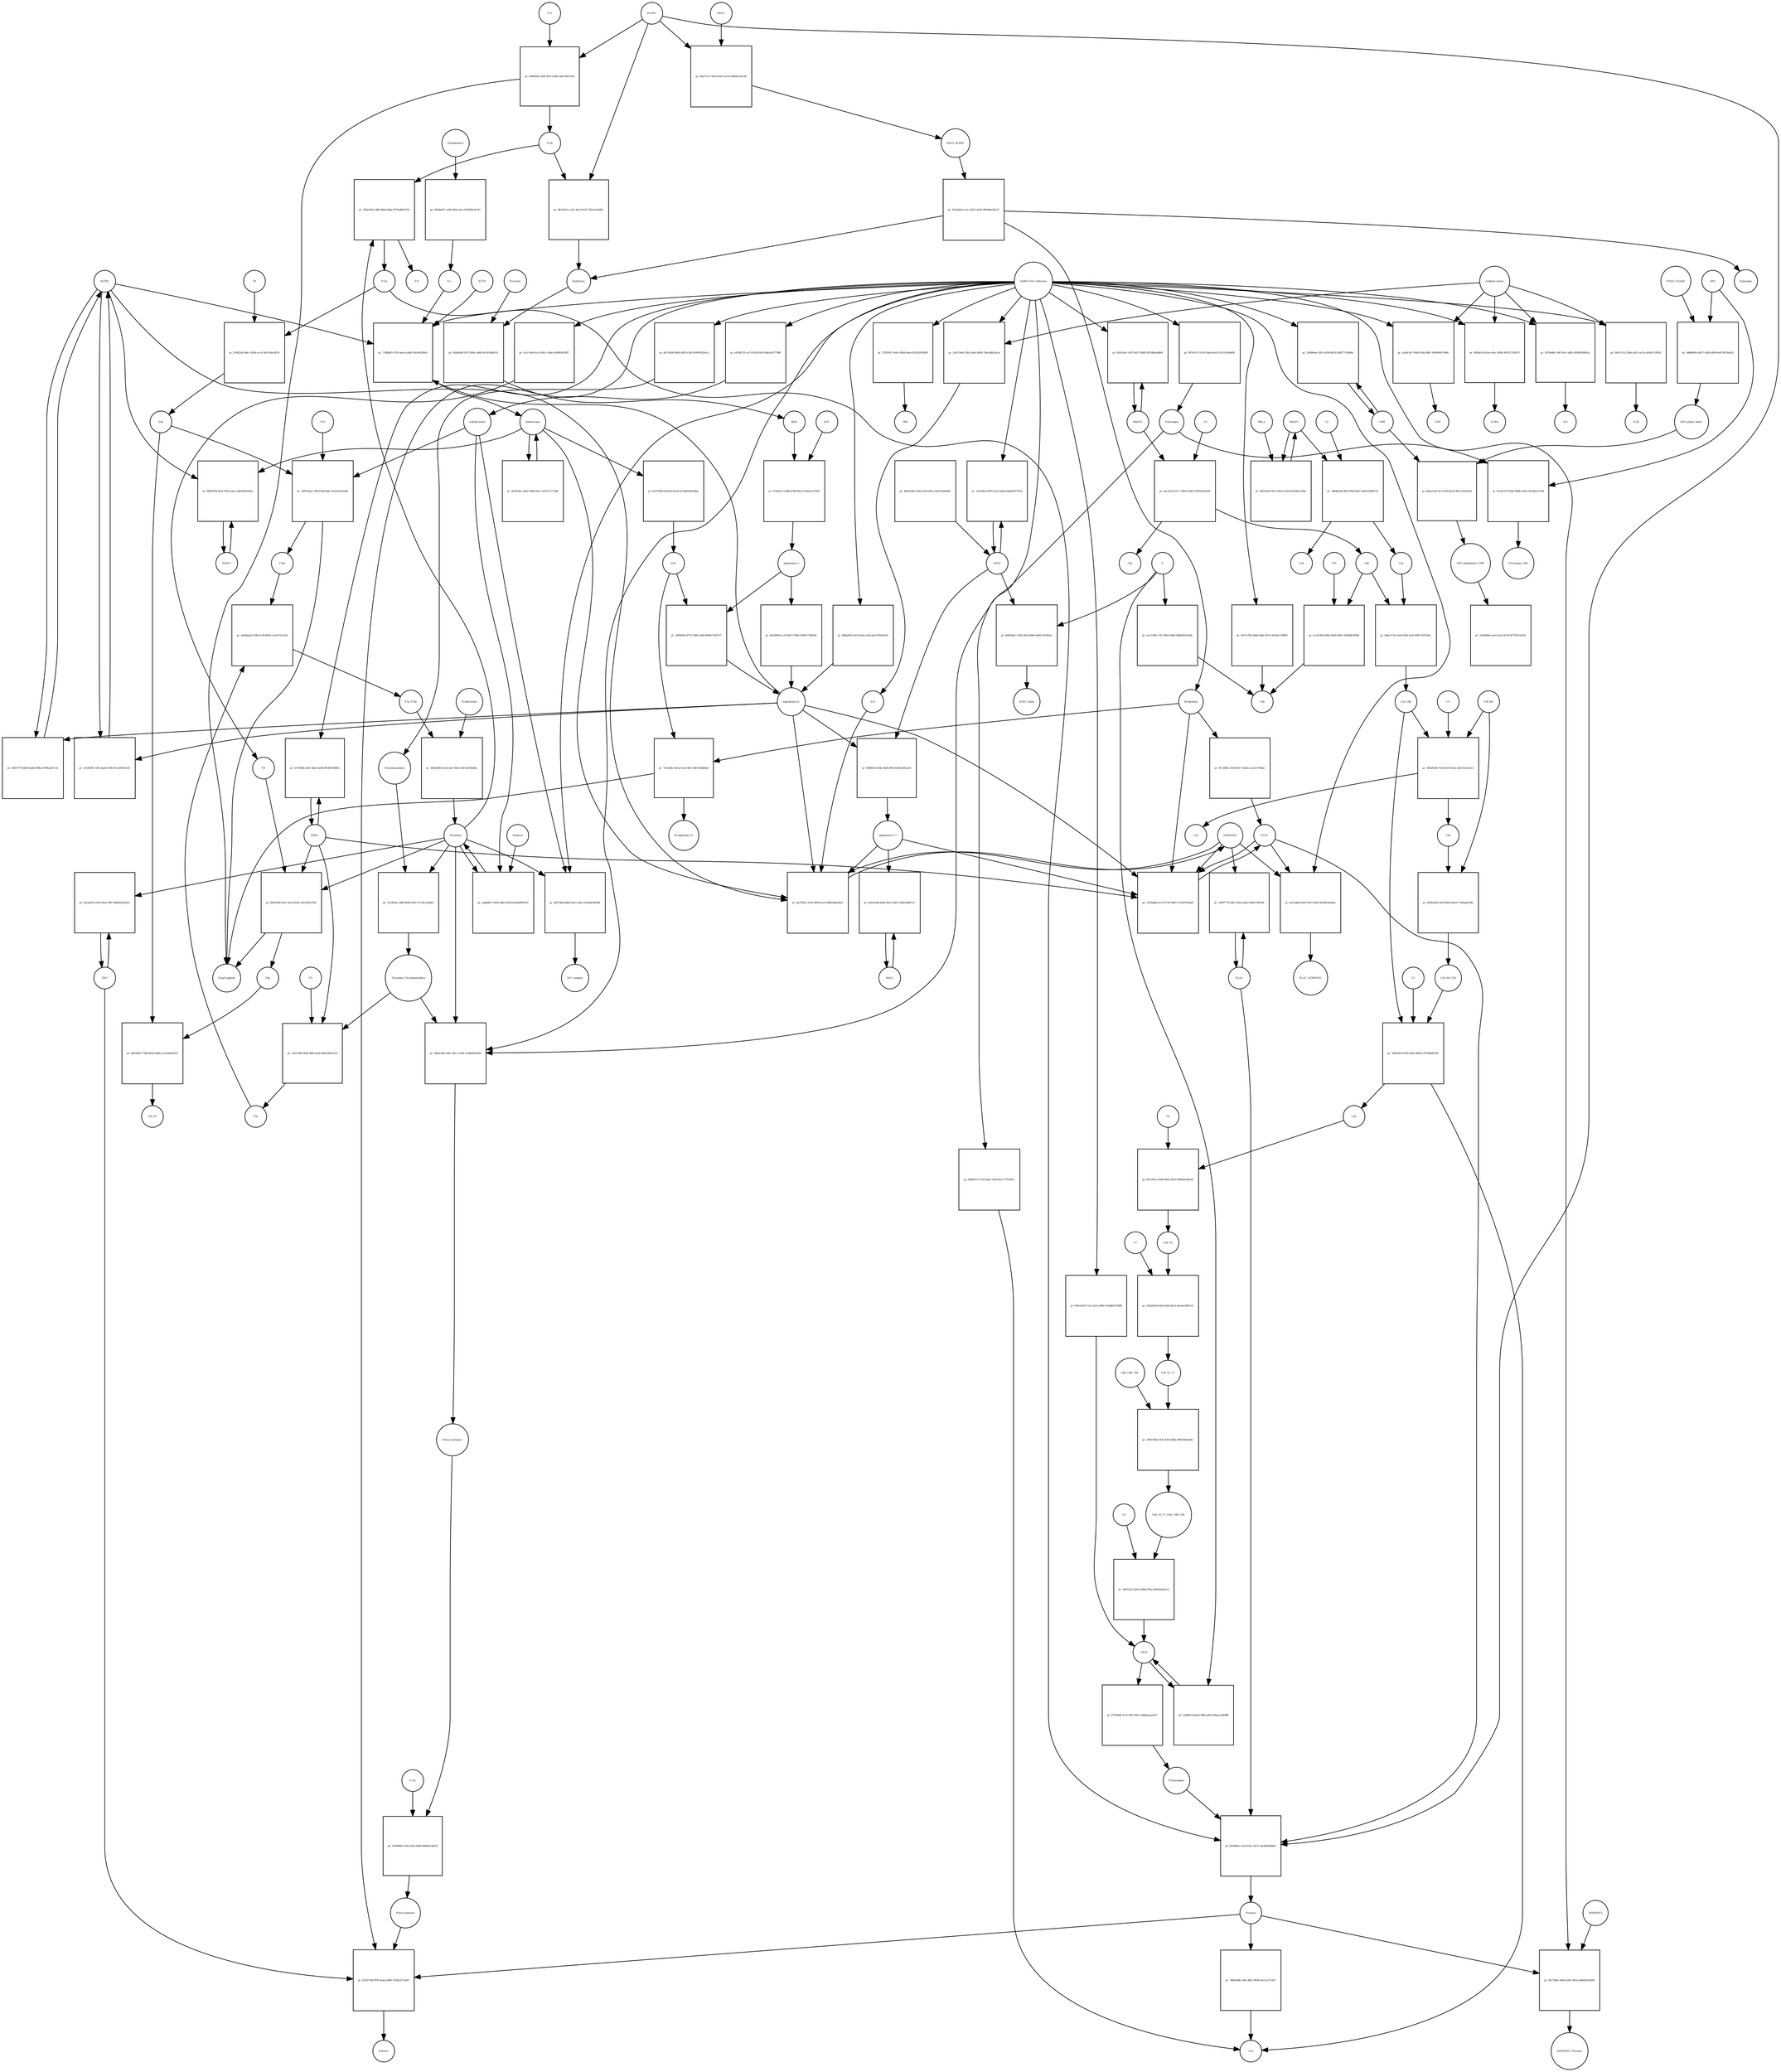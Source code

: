 strict digraph  {
F8 [annotation="urn_miriam_hgnc_3546|urn_miriam_taxonomy_9606", bipartite=0, cls=macromolecule, fontsize=4, label=F8, shape=circle];
"pr_6f81e046-f0a1-42a3-8146-ca42209115b0" [annotation="", bipartite=1, cls=process, fontsize=4, label="pr_6f81e046-f0a1-42a3-8146-ca42209115b0", shape=square];
"Small peptide" [annotation=urn_miriam_mesh_D010446, bipartite=0, cls=macromolecule, fontsize=4, label="Small peptide", shape=circle];
F8a [annotation="urn_miriam_hgnc.symbol_F8|urn_miriam_mesh_D015944|urn_miriam_taxonomy_9606", bipartite=0, cls=macromolecule, fontsize=4, label=F8a, shape=circle];
Thrombin [annotation="urn_miriam_hgnc_3535|urn_miriam_taxonomy_9606", bipartite=0, cls=macromolecule, fontsize=4, label=Thrombin, shape=circle];
PROC [annotation="urn_miriam_hgnc_9451|urn_miriam_taxonomy_9606", bipartite=0, cls=macromolecule, fontsize=4, label=PROC, shape=circle];
AGTR1 [annotation=urn_miriam_hgnc_336, bipartite=0, cls=macromolecule, fontsize=4, label=AGTR1, shape=circle];
"pr_e902777b-bf0b-4ad6-899b-c670b2d27c1b" [annotation="", bipartite=1, cls=process, fontsize=4, label="pr_e902777b-bf0b-4ad6-899b-c670b2d27c1b", shape=square];
"angiotensin II" [annotation="urn_miriam_obo.chebi_CHEBI%3A2718|urn_miriam_taxonomy_9606", bipartite=0, cls="simple chemical", fontsize=4, label="angiotensin II", shape=circle];
NR3C2 [annotation="", bipartite=0, cls=macromolecule, fontsize=4, label=NR3C2, shape=circle];
"pr_9f0d07b8-dfa2-478e-b3a1-ab8204d31d2a" [annotation="", bipartite=1, cls=process, fontsize=4, label="pr_9f0d07b8-dfa2-478e-b3a1-ab8204d31d2a", shape=square];
aldosterone [annotation="urn_miriam_obo.chebi_CHEBI%3A27584", bipartite=0, cls="simple chemical", fontsize=4, label=aldosterone, shape=circle];
"pr_8e3f338c-a8aa-4386-816c-3ce0721772db" [annotation="", bipartite=1, cls=process, fontsize=4, label="pr_8e3f338c-a8aa-4386-816c-3ce0721772db", shape=square];
SERPINE1 [annotation="", bipartite=0, cls=macromolecule, fontsize=4, label=SERPINE1, shape=circle];
"pr_8a37f6a1-5a39-4690-ae14-988338bad6e2" [annotation="", bipartite=1, cls=process, fontsize=4, label="pr_8a37f6a1-5a39-4690-ae14-988338bad6e2", shape=square];
"angiotensin I-7" [annotation="urn_miriam_obo.chebi_CHEBI%3A55438|urn_miriam_taxonomy_9606", bipartite=0, cls="simple chemical", fontsize=4, label="angiotensin I-7", shape=circle];
IL6 [annotation="urn_miriam_hgnc_6018|urn_miriam_taxonomy_9606", bipartite=0, cls=macromolecule, fontsize=4, label=IL6, shape=circle];
"pr_75f8bdf3-3159-4ae4-a3b6-f1bc9625f8e1" [annotation="", bipartite=1, cls=process, fontsize=4, label="pr_75f8bdf3-3159-4ae4-a3b6-f1bc9625f8e1", shape=square];
"SARS-CoV-2 infection" [annotation="urn_miriam_taxonomy_2697049|urn_miriam_mesh_D012327", bipartite=0, cls=phenotype, fontsize=4, label="SARS-CoV-2 infection", shape=circle];
"K+" [annotation="urn_miriam_obo.chebi_CHEBI%3A29103", bipartite=0, cls="simple chemical", fontsize=4, label="K+", shape=circle];
ACTH [annotation=urn_miriam_hgnc_9201, bipartite=0, cls="simple chemical", fontsize=4, label=ACTH, shape=circle];
"pr_4fdfa824-1e03-4eba-a2eb-ba5278629e59" [annotation="", bipartite=1, cls=process, fontsize=4, label="pr_4fdfa824-1e03-4eba-a2eb-ba5278629e59", shape=square];
Bradykinin [annotation="urn_miriam_obo.chebi_CHEBI%3A3165|urn_miriam_taxonomy_9606", bipartite=0, cls=macromolecule, fontsize=4, label=Bradykinin, shape=circle];
"pr_73f23d4c-bb3a-43e4-9f01-fdb7456dbfa8" [annotation="", bipartite=1, cls=process, fontsize=4, label="pr_73f23d4c-bb3a-43e4-9f01-fdb7456dbfa8", shape=square];
"Bradykinin(1-5)" [annotation="urn_miriam_mesh_C079000|urn_miriam_taxonomy_9606", bipartite=0, cls=macromolecule, fontsize=4, label="Bradykinin(1-5)", shape=circle];
ACE [annotation="urn_miriam_hgnc_2707|urn_miriam_taxonomy_9606", bipartite=0, cls=macromolecule, fontsize=4, label=ACE, shape=circle];
"pr_8113fdf2-2169-4617-92d4-c1a21c573bbe" [annotation="", bipartite=1, cls=process, fontsize=4, label="pr_8113fdf2-2169-4617-92d4-c1a21c573bbe", shape=square];
PLAT [annotation="urn_miriam_hgnc_9051|urn_miriam_taxonomy_9606", bipartite=0, cls=macromolecule, fontsize=4, label=PLAT, shape=circle];
"pr_c6169387-1f63-4ad6-8198-87ce89419c60" [annotation="", bipartite=1, cls=process, fontsize=4, label="pr_c6169387-1f63-4ad6-8198-87ce89419c60", shape=square];
MAS1 [annotation="", bipartite=0, cls=macromolecule, fontsize=4, label=MAS1, shape=circle];
"pr_6ebc6add-de94-481e-b825-148a1df6b715" [annotation="", bipartite=1, cls=process, fontsize=4, label="pr_6ebc6add-de94-481e-b825-148a1df6b715", shape=square];
Fibrinogen [annotation="urn_miriam_pubmed_19296670|urn_miriam_obo.go_GO%3A0005577|urn_miriam_hgnc_3661|urn_miriam_hgnc_3662|urn_miriam_hgnc_3694|urn_miriam_taxonomy_9606", bipartite=0, cls=complex, fontsize=4, label=Fibrinogen, shape=circle];
"pr_4c2a47d7-6266-44b8-a7d0-c6c44b31315d" [annotation="", bipartite=1, cls=process, fontsize=4, label="pr_4c2a47d7-6266-44b8-a7d0-c6c44b31315d", shape=square];
GP6 [annotation="urn_miriam_hgnc_HGNC%3A14388|urn_miriam_taxonomy_9606", bipartite=0, cls=macromolecule, fontsize=4, label=GP6, shape=circle];
Fibrinogen_GP6 [annotation="urn_miriam_pubmed_19296670|urn_miriam_obo.go_GO%3A0005577|urn_miriam_hgnc_HGNC%3A14388|urn_miriam_taxonomy_9606", bipartite=0, cls=complex, fontsize=4, label=Fibrinogen_GP6, shape=circle];
GP6_alpha2_beta1 [annotation="urn_miriam_pubmed_25051961|urn_miriam_taxonomy_10090|urn_miriam_hgnc_14338|urn_miriam_hgnc_6137|urn_miriam_hgnc_6153", bipartite=0, cls=complex, fontsize=4, label=GP6_alpha2_beta1, shape=circle];
"pr_bdaa1ef0-6cc3-4f3f-8e7b-852c1ab5e4f4" [annotation="", bipartite=1, cls=process, fontsize=4, label="pr_bdaa1ef0-6cc3-4f3f-8e7b-852c1ab5e4f4", shape=square];
VWF [annotation="urn_miriam_hgnc_12726|urn_miriam_taxonomy_9606", bipartite=0, cls=macromolecule, fontsize=4, label=VWF, shape=circle];
GP6_alpha2beta1_VWF [annotation="urn_miriam_pubmed_25051961|urn_miriam_taxonomy_10090|urn_miriam_hgnc_14338|urn_miriam_hgnc_6137|urn_miriam_hgnc_6153|urn_miriam_hgnc_12726", bipartite=0, cls=complex, fontsize=4, label=GP6_alpha2beta1_VWF, shape=circle];
"pr_0db6400e-d927-42b0-a80d-6ed74478da29" [annotation="", bipartite=1, cls=process, fontsize=4, label="pr_0db6400e-d927-42b0-a80d-6ed74478da29", shape=square];
ITGA2_ITGAB1 [annotation="urn_miriam_intact_EBI-16428357|urn_miriam_hgnc_6137|urn_miriam_hgnc_6153|urn_miriam_taxonomy_9606", bipartite=0, cls=complex, fontsize=4, label=ITGA2_ITGAB1, shape=circle];
"pr_2d1db8da-eae2-41a3-b734-6f71f811b32d" [annotation="", bipartite=1, cls="omitted process", fontsize=4, label="pr_2d1db8da-eae2-41a3-b734-6f71f811b32d", shape=square];
"Fibrin polymer" [annotation="urn_miriam_mesh_C465961|urn_miriam_taxonomy_9606", bipartite=0, cls=macromolecule, fontsize=4, label="Fibrin polymer", shape=circle];
"pr_62187106-f97b-4ede-a896-3128c2572a06" [annotation="", bipartite=1, cls=process, fontsize=4, label="pr_62187106-f97b-4ede-a896-3128c2572a06", shape=square];
"D-dimer" [annotation="urn_miriam_pubmed_19008457|urn_miriam_mesh_C036309|urn_miriam_taxonomy_9606", bipartite=0, cls=macromolecule, fontsize=4, label="D-dimer", shape=circle];
Plasmin [annotation="urn_miriam_hgnc.symbol_PLG|urn_miriam_mesh_D005341|urn_miriam_brenda_3.4.21.7|urn_miriam_taxonomy_9606", bipartite=0, cls=macromolecule, fontsize=4, label=Plasmin, shape=circle];
TAFI [annotation="urn_miriam_hgnc_1546|urn_miriam_taxonomy_9606", bipartite=0, cls=macromolecule, fontsize=4, label=TAFI, shape=circle];
"Fibrin monomer" [annotation="urn_miriam_mesh_C011468|urn_miriam_taxonomy_9606", bipartite=0, cls=macromolecule, fontsize=4, label="Fibrin monomer", shape=circle];
"pr_250999fe-0760-4256-8400-8bff49c4df39" [annotation="", bipartite=1, cls=process, fontsize=4, label="pr_250999fe-0760-4256-8400-8bff49c4df39", shape=square];
F13a [annotation="urn_miriam_hgnc.symbol_F13|urn_miriam_mesh_D026122|urn_miriam_brenda_2.3.2.13|urn_miriam_taxonomy_9606", bipartite=0, cls=macromolecule, fontsize=4, label=F13a, shape=circle];
"pr_ea2dc9a7-99f4-434b-98a7-8e9669e75846" [annotation="", bipartite=1, cls=process, fontsize=4, label="pr_ea2dc9a7-99f4-434b-98a7-8e9669e75846", shape=square];
TNF [annotation="urn_miriam_hgnc_11892|urn_miriam_taxonomy_9606", bipartite=0, cls=macromolecule, fontsize=4, label=TNF, shape=circle];
"cytokine storm" [annotation="urn_miriam_pubmed_2504360|urn_miriam_taxonomy_9606", bipartite=0, cls=phenotype, fontsize=4, label="cytokine storm", shape=circle];
"pr_78bd348b-136a-4f0c-9958-efa7ca271a07" [annotation="", bipartite=1, cls=process, fontsize=4, label="pr_78bd348b-136a-4f0c-9958-efa7ca271a07", shape=square];
C5a [annotation="urn_miriam_hgnc.symbol_C5|urn_miriam_mesh_D015936|urn_miriam_taxonomy_9606", bipartite=0, cls=macromolecule, fontsize=4, label=C5a, shape=circle];
"pr_d7ff29d8-3c32-4051-90c1-4dddacaaee27" [annotation="", bipartite=1, cls=process, fontsize=4, label="pr_d7ff29d8-3c32-4051-90c1-4dddacaaee27", shape=square];
Plasminogen [annotation="urn_miriam_hgnc_9071|urn_miriam_taxonomy_9606", bipartite=0, cls=macromolecule, fontsize=4, label=Plasminogen, shape=circle];
"C5b-9" [annotation="urn_miriam_obo.go_GO%3A0005579|urn_miriam_mesh_D015938|urn_miriam_mesh_D050776|urn_miriam_hgnc_1339|urn_miriam_hgnc_1346|urn_miriam_hgnc_1352|urn_miriam_hgnc_1353|urn_miriam_hgnc_1354|urn_miriam_hgnc_1358|urn_miriam_taxonomy_9606", bipartite=0, cls=complex, fontsize=4, label="C5b-9", shape=circle];
C2 [annotation="urn_miriam_hgnc_1248|urn_miriam_taxonomy_9606", bipartite=0, cls=macromolecule, fontsize=4, label=C2, shape=circle];
"pr_26846ed8-9f83-45b0-b057-4a81256db71d" [annotation="", bipartite=1, cls=process, fontsize=4, label="pr_26846ed8-9f83-45b0-b057-4a81256db71d", shape=square];
C2a [annotation="urn_miriam_hgnc.symbol_C2|urn_miriam_mesh_D050678|urn_miriam_taxonomy_9606", bipartite=0, cls=macromolecule, fontsize=4, label=C2a, shape=circle];
C2b [annotation="urn_miriam_hgnc.symbol_C2|urn_miriam_mesh_D050679|urn_miriam_taxonomy_9606", bipartite=0, cls=macromolecule, fontsize=4, label=C2b, shape=circle];
MASP1 [annotation="urn_miriam_hgnc_6901|urn_miriam_taxonomy_9606", bipartite=0, cls=macromolecule, fontsize=4, label=MASP1, shape=circle];
"pr_945bfc63-d1ee-4fec-9d56-99c3271f0875" [annotation="", bipartite=1, cls=process, fontsize=4, label="pr_945bfc63-d1ee-4fec-9d56-99c3271f0875", shape=square];
IL2RA [annotation="urn_miriam_hgnc_6008|urn_miriam_taxonomy_9606", bipartite=0, cls=macromolecule, fontsize=4, label=IL2RA, shape=circle];
"pr_1076eb8c-feff-45e1-adf2-92f8405b693a" [annotation="", bipartite=1, cls=process, fontsize=4, label="pr_1076eb8c-feff-45e1-adf2-92f8405b693a", shape=square];
IL8 [annotation="urn_miriam_hgnc_6025|urn_miriam_taxonomy_9606", bipartite=0, cls=macromolecule, fontsize=4, label=IL8, shape=circle];
"pr_bb6b0127-2193-4abc-9e4a-8ec71791f9ec" [annotation="", bipartite=1, cls=process, fontsize=4, label="pr_bb6b0127-2193-4abc-9e4a-8ec71791f9ec", shape=square];
"pr_1b2570eb-23b2-4eb1-89b3-78acdbb52ecd" [annotation="", bipartite=1, cls=process, fontsize=4, label="pr_1b2570eb-23b2-4eb1-89b3-78acdbb52ecd", shape=square];
"pr_063e7512-26be-4d12-ac2a-afa061c1bf50" [annotation="", bipartite=1, cls=process, fontsize=4, label="pr_063e7512-26be-4d12-ac2a-afa061c1bf50", shape=square];
IL1B [annotation="urn_miriam_hgnc_5992|urn_miriam_taxonomy_9606", bipartite=0, cls=macromolecule, fontsize=4, label=IL1B, shape=circle];
Prorenin [annotation="urn_miriam_hgnc_9958|urn_miriam_taxonomy_9606", bipartite=0, cls=macromolecule, fontsize=4, label=Prorenin, shape=circle];
"pr_d50d0a4f-057f-49dc-a068-6c5fcb85e551" [annotation="", bipartite=1, cls=process, fontsize=4, label="pr_d50d0a4f-057f-49dc-a068-6c5fcb85e551", shape=square];
REN [annotation="urn_miriam_hgnc.symbol_REN|urn_miriam_taxonomy_9606", bipartite=0, cls=macromolecule, fontsize=4, label=REN, shape=circle];
Kallikrein [annotation="urn_miriam_hgnc.symbol_KLKB1|urn_miriam_mesh_D020842|urn_miriam_brenda_3.4.21.34|urn_miriam_taxonomy_9606", bipartite=0, cls=macromolecule, fontsize=4, label=Kallikrein, shape=circle];
KLKB1 [annotation="urn_miriam_hgnc_6371|urn_miriam_taxonomy_9606", bipartite=0, cls=macromolecule, fontsize=4, label=KLKB1, shape=circle];
"pr_dfe03421-ec81-4ea3-9cd7-239a15ad4ffc" [annotation="", bipartite=1, cls=process, fontsize=4, label="pr_dfe03421-ec81-4ea3-9cd7-239a15ad4ffc", shape=square];
F12a [annotation="urn_miriam_hgnc.symbol_F12|urn_miriam_mesh_D015956|urn_miriam_brenda_3.4.21.38|urn_miriam_taxonomy_9606", bipartite=0, cls=macromolecule, fontsize=4, label=F12a, shape=circle];
"pr_8a7cf640-4b40-48f5-a24f-0e991433e2c1" [annotation="", bipartite=1, cls=process, fontsize=4, label="pr_8a7cf640-4b40-48f5-a24f-0e991433e2c1", shape=square];
Thrombomodulin [annotation="urn_miriam_hgnc_11784|urn_miriam_taxonomy_9606", bipartite=0, cls=macromolecule, fontsize=4, label=Thrombomodulin, shape=circle];
"pr_85c7b4fa-38a6-43d1-9e1a-b48e641df260" [annotation="", bipartite=1, cls=process, fontsize=4, label="pr_85c7b4fa-38a6-43d1-9e1a-b48e641df260", shape=square];
SERPINF2 [annotation="urn_miriam_hgnc_9075|urn_miriam_taxonomy_9606", bipartite=0, cls=macromolecule, fontsize=4, label=SERPINF2, shape=circle];
SERPINF2_Plasmin [annotation="urn_miriam_pubmed_2437112|urn_miriam_biogrid_314240|urn_miriam_hgnc_9075|urn_miriam_mesh_D005341|urn_miriam_taxonomy_9606", bipartite=0, cls=complex, fontsize=4, label=SERPINF2_Plasmin, shape=circle];
"pr_507ee76b-5bdd-43ba-907a-4e292c13fb00" [annotation="", bipartite=1, cls=process, fontsize=4, label="pr_507ee76b-5bdd-43ba-907a-4e292c13fb00", shape=square];
C4d [annotation="urn_miriam_hgnc.symbol_C4b|urn_miriam_mesh_C032261|urn_miriam_taxonomy_9606", bipartite=0, cls=macromolecule, fontsize=4, label=C4d, shape=circle];
"pr_009cb344-7a12-457e-b0b5-76ad89373b88" [annotation="", bipartite=1, cls=process, fontsize=4, label="pr_009cb344-7a12-457e-b0b5-76ad89373b88", shape=square];
"pr_b17f9df4-eb47-4be0-bd28-8ff386930f6d" [annotation="", bipartite=1, cls=process, fontsize=4, label="pr_b17f9df4-eb47-4be0-bd28-8ff386930f6d", shape=square];
"pr_25d966ee-20fc-455b-8825-d382771eb88d" [annotation="", bipartite=1, cls=process, fontsize=4, label="pr_25d966ee-20fc-455b-8825-d382771eb88d", shape=square];
"pr_57f92167-8e4c-450d-b4ea-0f52d1f92400" [annotation="", bipartite=1, cls=process, fontsize=4, label="pr_57f92167-8e4c-450d-b4ea-0f52d1f92400", shape=square];
CRP [annotation="urn_miriam_hgnc_2367|urn_miriam_taxonomy_9606", bipartite=0, cls=macromolecule, fontsize=4, label=CRP, shape=circle];
"pr_1a966fc8-4eeb-4f4b-a8ef-4d5aac26d498" [annotation="", bipartite=1, cls=process, fontsize=4, label="pr_1a966fc8-4eeb-4f4b-a8ef-4d5aac26d498", shape=square];
S [annotation="urn_miriam_uniprot_P0DTC2|urn_miriam_uniprot_P59594|urn_miriam_taxonomy_2697049", bipartite=0, cls=macromolecule, fontsize=4, label=S, shape=circle];
"pr_eac314fb-c7fc-49d2-b4d9-9d8b3819c96b" [annotation="", bipartite=1, cls=process, fontsize=4, label="pr_eac314fb-c7fc-49d2-b4d9-9d8b3819c96b", shape=square];
"pr_f5900423-6f4e-4fdf-9f99-324b53d9ca58" [annotation="", bipartite=1, cls=process, fontsize=4, label="pr_f5900423-6f4e-4fdf-9f99-324b53d9ca58", shape=square];
ACE2 [annotation="urn_miriam_hgnc_13557|urn_miriam_taxonomy_9606", bipartite=0, cls=macromolecule, fontsize=4, label=ACE2, shape=circle];
"pr_4b5da3be-550a-4c60-a81a-43e221460b4c" [annotation="", bipartite=1, cls=process, fontsize=4, label="pr_4b5da3be-550a-4c60-a81a-43e221460b4c", shape=square];
"pr_b0024b5c-342b-4b2f-966b-64bb7cd55b3e" [annotation="", bipartite=1, cls=process, fontsize=4, label="pr_b0024b5c-342b-4b2f-966b-64bb7cd55b3e", shape=square];
ACE2_Spike [annotation="urn_miriam_pdb_6CS2|urn_miriam_hgnc_13557|urn_miriam_uniprot_P0DTC2|urn_miriam_taxonomy_9606|urn_miriam_taxonomy_2697049", bipartite=0, cls=complex, fontsize=4, label=ACE2_Spike, shape=circle];
"pr_1fac04ae-8395-41a2-abab-6abbe5973f1b" [annotation="", bipartite=1, cls=process, fontsize=4, label="pr_1fac04ae-8395-41a2-abab-6abbe5973f1b", shape=square];
"pr_e4256375-ea73-4558-9cf9-9ba3ed77788f" [annotation="", bipartite=1, cls=process, fontsize=4, label="pr_e4256375-ea73-4558-9cf9-9ba3ed77788f", shape=square];
Antithrombin [annotation="urn_miriam_hgnc_775|urn_miriam_taxonomy_9606", bipartite=0, cls=macromolecule, fontsize=4, label=Antithrombin, shape=circle];
"pr_e21c5ebf-6ca1-445c-a06e-d546f5d52f87" [annotation="", bipartite=1, cls=process, fontsize=4, label="pr_e21c5ebf-6ca1-445c-a06e-d546f5d52f87", shape=square];
C4b [annotation="urn_miriam_hgnc_1324|urn_miriam_taxonomy_9606", bipartite=0, cls=macromolecule, fontsize=4, label=C4b, shape=circle];
"pr_1ca3c9b2-8d0a-4030-9d9c-5f4a88f16068" [annotation="", bipartite=1, cls=process, fontsize=4, label="pr_1ca3c9b2-8d0a-4030-9d9c-5f4a88f16068", shape=square];
CFI [annotation="urn_miriam_hgnc_2771|urn_miriam_taxonomy_9606", bipartite=0, cls=macromolecule, fontsize=4, label=CFI, shape=circle];
C3b [annotation="urn_miriam_hgnc.symbol_C3|urn_miriam_mesh_D003179|urn_miriam_taxonomy_9606", bipartite=0, cls=macromolecule, fontsize=4, label=C3b, shape=circle];
"pr_6826a36d-2450-4b04-bdcd-7199aadf1dfe" [annotation="", bipartite=1, cls=process, fontsize=4, label="pr_6826a36d-2450-4b04-bdcd-7199aadf1dfe", shape=square];
C3b_Bb [annotation="urn_miriam_pubmed_12440962|urn_miriam_brenda_3.4.21.47|urn_miriam_mesh_D051561|urn_miriam_mesh_D003179|urn_miriam_hgnc_1037|urn_miriam_taxonomy_9606", bipartite=0, cls=complex, fontsize=4, label=C3b_Bb, shape=circle];
C3b_Bb_C3b [annotation="urn_miriam_pubmed_12440962|urn_miriam_brenda_34.4.21.47|urn_miriam_mesh_D051566|urn_miriam_mesh_D003179|urn_miriam_hgnc_1037|urn_miriam_taxonomy_9606", bipartite=0, cls=complex, fontsize=4, label=C3b_Bb_C3b, shape=circle];
"pr_44dca734-ecb0-4246-9aef-408c7037b2dc" [annotation="", bipartite=1, cls=process, fontsize=4, label="pr_44dca734-ecb0-4246-9aef-408c7037b2dc", shape=square];
C2a_C4b [annotation="urn_miriam_mesh_D051574|urn_miriam_brenda_3.4.21.43|urn_miriam_mesh_D050678|urn_miriam_hgnc_1324|urn_miriam_taxonomy_9606", bipartite=0, cls=complex, fontsize=4, label=C2a_C4b, shape=circle];
C4 [annotation="urn_miriam_mesh_D00318|urn_miriam_taxonomy_9606", bipartite=0, cls=macromolecule, fontsize=4, label=C4, shape=circle];
"pr_4accf5cd-5117-4663-934d-702619a04a40" [annotation="", bipartite=1, cls=process, fontsize=4, label="pr_4accf5cd-5117-4663-934d-702619a04a40", shape=square];
C4a [annotation="urn_miriam_hgnc_1323|urn_miriam_taxonomy_9606", bipartite=0, cls=macromolecule, fontsize=4, label=C4a, shape=circle];
MASP2 [annotation="urn_miriam_hgnc_6902|urn_miriam_taxonomy_9606", bipartite=0, cls=macromolecule, fontsize=4, label=MASP2, shape=circle];
"pr_805af3e8-59c2-4014-bcd2-bef4381c416a" [annotation="", bipartite=1, cls=process, fontsize=4, label="pr_805af3e8-59c2-4014-bcd2-bef4381c416a", shape=square];
MBL2 [annotation="urn_miriam_hgnc_6902|urn_miriam_taxonomy_9606", bipartite=0, cls=macromolecule, fontsize=4, label=MBL2, shape=circle];
"pr_65f5cbe1-3d75-4d75-b8d5-6f538ba4d409" [annotation="", bipartite=1, cls=process, fontsize=4, label="pr_65f5cbe1-3d75-4d75-b8d5-6f538ba4d409", shape=square];
PLAU [annotation="urn_miriam_hgnc_9052|urn_miriam_taxonomy_9606", bipartite=0, cls=macromolecule, fontsize=4, label=PLAU, shape=circle];
"pr_33907774-b4fc-4f2b-aa0d-c990e739e3f0" [annotation="", bipartite=1, cls=process, fontsize=4, label="pr_33907774-b4fc-4f2b-aa0d-c990e739e3f0", shape=square];
C5b_C6_C7_C8A_C8B_C8G [annotation="urn_miriam_pubmed_28630159|urn_miriam_mesh_C042295|urn_miriam_mesh_D050776|urn_miriam_hgnc_1339|urn_miriam_hgnc_1352|urn_miriam_hgnc_1353|urn_miriam_hgnc_1354|urn_miriam_taxonomy_9606", bipartite=0, cls=complex, fontsize=4, label=C5b_C6_C7_C8A_C8B_C8G, shape=circle];
"pr_4b9722e3-40c4-400d-995a-fd620e64cfe2" [annotation="", bipartite=1, cls=process, fontsize=4, label="pr_4b9722e3-40c4-400d-995a-fd620e64cfe2", shape=square];
C9 [annotation="urn_miriam_hgnc_1358|urn_miriam_taxonomy_9606", bipartite=0, cls=macromolecule, fontsize=4, label=C9, shape=circle];
C5b_C6_C7 [annotation="urn_miriam_pubmed_28630159|urn_miriam_mesh_C037453|urn_miriam_mesh_D050776|urn_miriam_hgnc_1339|urn_miriam_hgnc_1346|urn_miriam_taxonomy_9606", bipartite=0, cls=complex, fontsize=4, label=C5b_C6_C7, shape=circle];
"pr_390579d4-2476-4305-8b8a-9902045af44e" [annotation="", bipartite=1, cls=process, fontsize=4, label="pr_390579d4-2476-4305-8b8a-9902045af44e", shape=square];
C8A_C8B_C8G [annotation="urn_miriam_mesh_D003185|urn_miriam_hgnc_1353|urn_miriam_hgnc_1352|urn_miriam_hgnc_1354|urn_miriam_taxonomy_9606", bipartite=0, cls=complex, fontsize=4, label=C8A_C8B_C8G, shape=circle];
C5b_C6 [annotation="urn_miriam_mesh_C050974|urn_miriam_mesh_D050776|urn_miriam_hgnc_1339|urn_miriam_taxonomy_9606", bipartite=0, cls=complex, fontsize=4, label=C5b_C6, shape=circle];
"pr_d7bab0c8-82bd-436f-bdc2-dee4a1490c32" [annotation="", bipartite=1, cls=process, fontsize=4, label="pr_d7bab0c8-82bd-436f-bdc2-dee4a1490c32", shape=square];
C7 [annotation="urn_miriam_hgnc_HGNC%3A1346|urn_miriam_taxonomy_9606", bipartite=0, cls=macromolecule, fontsize=4, label=C7, shape=circle];
C5b [annotation="urn_miriam_hgnc.symbol_C5|urn_miriam_mesh_D050776|urn_miriam_taxonomy_9606", bipartite=0, cls=macromolecule, fontsize=4, label=C5b, shape=circle];
"pr_f0e2391a-1b04-46d2-90c0-d948d329dc96" [annotation="", bipartite=1, cls=process, fontsize=4, label="pr_f0e2391a-1b04-46d2-90c0-d948d329dc96", shape=square];
C6 [annotation="urn_miriam_hgnc_1339|urn_miriam_taxonomy_9606", bipartite=0, cls=macromolecule, fontsize=4, label=C6, shape=circle];
C5 [annotation="urn_miriam_hgnc_1331|urn_miriam_taxonomy_9606", bipartite=0, cls=macromolecule, fontsize=4, label=C5, shape=circle];
"pr_1f8b1855-0356-49e2-9d90-e70236b43339" [annotation="", bipartite=1, cls=process, fontsize=4, label="pr_1f8b1855-0356-49e2-9d90-e70236b43339", shape=square];
C3 [annotation="urn_miriam_hgnc_1318|urn_miriam_taxonomy_9606", bipartite=0, cls=macromolecule, fontsize=4, label=C3, shape=circle];
"pr_40426166-7c94-447b-8c4c-e8c93a3cb2c3" [annotation="", bipartite=1, cls=process, fontsize=4, label="pr_40426166-7c94-447b-8c4c-e8c93a3cb2c3", shape=square];
C3a [annotation="urn_miriam_hgnc.symbol_C3|urn_miriam_mesh_D015926|urn_miriam_taxonomy_9606", bipartite=0, cls=macromolecule, fontsize=4, label=C3a, shape=circle];
"pr_351d3ebc-28fb-46d6-9387-57c26c2afb65" [annotation="", bipartite=1, cls=process, fontsize=4, label="pr_351d3ebc-28fb-46d6-9387-57c26c2afb65", shape=square];
Thrombin_Thrombomodulin [annotation="urn_miriam_pubmed_6282863|urn_miriam_taxonomy_9986|urn_miriam_biogrid_283352|urn_miriam_mesh_D013917|urn_miriam_hgnc_11784", bipartite=0, cls=complex, fontsize=4, label=Thrombin_Thrombomodulin, shape=circle];
"pr_28edc8dd-2abc-40cc-a7db-1e5b6d63436e" [annotation="", bipartite=1, cls=process, fontsize=4, label="pr_28edc8dd-2abc-40cc-a7db-1e5b6d63436e", shape=square];
KNG1_KLKB1 [annotation="urn_miriam_pubmed_17598838|urn_miriam_intact_EBI-10087151|urn_miriam_hgnc_6371|urn_miriam_hgnc_6383|urn_miriam_taxonomy_9606", bipartite=0, cls=complex, fontsize=4, label=KNG1_KLKB1, shape=circle];
"pr_41d18a62-a1ec-4d31-9a54-9954d4e20e72" [annotation="", bipartite=1, cls=process, fontsize=4, label="pr_41d18a62-a1ec-4d31-9a54-9954d4e20e72", shape=square];
Kininogen [annotation="urn_miriam_hgnc.symbol_KNG1|urn_miriam_mesh_D019679|urn_miriam_taxonomy_9606", bipartite=0, cls=macromolecule, fontsize=4, label=Kininogen, shape=circle];
"pr_09741e75-1433-44a4-ba53-cf21c83e8d69" [annotation="", bipartite=1, cls=process, fontsize=4, label="pr_09741e75-1433-44a4-ba53-cf21c83e8d69", shape=square];
"angiotensin I" [annotation="urn_miriam_obo.chebi_CHEBI%3A2718|urn_miriam_taxonomy_9606", bipartite=0, cls="simple chemical", fontsize=4, label="angiotensin I", shape=circle];
"pr_b6c68954-cc93-4611-998c-6f06c77bd56d" [annotation="", bipartite=1, cls=process, fontsize=4, label="pr_b6c68954-cc93-4611-998c-6f06c77bd56d", shape=square];
"pr_4e1a5bb9-4ef4-4514-9292-6f298e0a08aa" [annotation="", bipartite=1, cls=process, fontsize=4, label="pr_4e1a5bb9-4ef4-4514-9292-6f298e0a08aa", shape=square];
PLAT_SERPINE1 [annotation="urn_miriam_pubmed_22449964|urn_miriam_intact_EBI-7800882|urn_miriam_hgnc_9051|urn_miriam_hgnc_8593|urn_miriam_taxonomy_9606", bipartite=0, cls=complex, fontsize=4, label=PLAT_SERPINE1, shape=circle];
"pr_62cbad76-ed50-48a1-96f7-bbf4622dc0e5" [annotation="", bipartite=1, cls=process, fontsize=4, label="pr_62cbad76-ed50-48a1-96f7-bbf4622dc0e5", shape=square];
"pr_1439ad8a-ee7d-4720-98d7-5135b97b2af8" [annotation="", bipartite=1, cls=process, fontsize=4, label="pr_1439ad8a-ee7d-4720-98d7-5135b97b2af8", shape=square];
"pr_df013fbb-4bb4-4a51-a8e2-933ede54e998" [annotation="", bipartite=1, cls=process, fontsize=4, label="pr_df013fbb-4bb4-4a51-a8e2-933ede54e998", shape=square];
"TAT complex" [annotation="urn_miriam_pubmed_22930518|urn_miriam_mesh_C046193|urn_miriam_mesh_D013917|urn_miriam_hgnc_775|urn_miriam_taxonomy_9606", bipartite=0, cls=complex, fontsize=4, label="TAT complex", shape=circle];
"pr_f45006fa-1c64-424c-a472-1de49e82986e" [annotation="", bipartite=1, cls=process, fontsize=4, label="pr_f45006fa-1c64-424c-a472-1de49e82986e", shape=square];
F11a [annotation="urn_miriam_hgnc.symbol_F11|urn_miriam_mesh_D015945|urn_miriam_brenda_3.4.21.27|urn_miriam_taxonomy_9606", bipartite=0, cls=macromolecule, fontsize=4, label=F11a, shape=circle];
"pr_aa8bdb72-9e9e-48b5-b428-fad5b0909722" [annotation="", bipartite=1, cls=process, fontsize=4, label="pr_aa8bdb72-9e9e-48b5-b428-fad5b0909722", shape=square];
Heparin [annotation="urn_miriam_pubmed_708377|urn_miriam_obo.chebi_CHEBI%3A28304|urn_miriam_taxonomy_9606", bipartite=0, cls="simple chemical", fontsize=4, label=Heparin, shape=circle];
Prothrombin [annotation="urn_miriam_hgnc_3535|urn_miriam_taxonomy_9606", bipartite=0, cls=macromolecule, fontsize=4, label=Prothrombin, shape=circle];
"pr_d50d2d90-5e5b-4af1-90ce-48c5e835b48a" [annotation="", bipartite=1, cls=process, fontsize=4, label="pr_d50d2d90-5e5b-4af1-90ce-48c5e835b48a", shape=square];
F5a_F10a [annotation="urn_miriam_pubmed_2303476|urn_miriam_mesh_C022475|urn_miriam_mesh_D15943|urn_miriam_mesh_D015951|urn_miriam_taxonomy_9606", bipartite=0, cls=complex, fontsize=4, label=F5a_F10a, shape=circle];
F10a [annotation="urn_miriam_hgnc.symbol_F10|urn_miriam_mesh_D015951|urn_miriam_brenda_3.4.21.6|urn_miriam_taxonomy_9606", bipartite=0, cls=macromolecule, fontsize=4, label=F10a, shape=circle];
"pr_ae6bbaa9-224b-4c39-8624-cee0a71b7a5a" [annotation="", bipartite=1, cls=process, fontsize=4, label="pr_ae6bbaa9-224b-4c39-8624-cee0a71b7a5a", shape=square];
F5a [annotation="urn_miriam_hgnc.symbol_F5|urn_miriam_mesh_D015943|urn_miriam_taxonomy_9606", bipartite=0, cls=macromolecule, fontsize=4, label=F5a, shape=circle];
F5 [annotation="urn_miriam_hgnc_3541|urn_miriam_taxonomy_9606", bipartite=0, cls=macromolecule, fontsize=4, label=F5, shape=circle];
"pr_c6331084-8f44-48fb-baaf-dd6e5d653c2b" [annotation="", bipartite=1, cls=process, fontsize=4, label="pr_c6331084-8f44-48fb-baaf-dd6e5d653c2b", shape=square];
F9a [annotation="urn_miriam_hgnc.symbol_F9|urn_miriam_mesh_D015949|urn_miriam_taxonomy_9606", bipartite=0, cls=macromolecule, fontsize=4, label=F9a, shape=circle];
"pr_b0616b47-768d-4b24-bb9a-c4323d2d6353" [annotation="", bipartite=1, cls=process, fontsize=4, label="pr_b0616b47-768d-4b24-bb9a-c4323d2d6353", shape=square];
F8_F9 [annotation="urn_miriam_pubmed_22471307|urn_miriam_hgnc_3546|urn_miriam_hgnc_35531|urn_miriam_intact_EBI-11621595|urn_miriam_taxonomy_9606", bipartite=0, cls=complex, fontsize=4, label=F8_F9, shape=circle];
F9 [annotation="urn_miriam_hgnc_35531|urn_miriam_taxonomy_9606", bipartite=0, cls=macromolecule, fontsize=4, label=F9, shape=circle];
"pr_f19923af-6bec-4364-acc0-59e118ac0019" [annotation="", bipartite=1, cls=process, fontsize=4, label="pr_f19923af-6bec-4364-acc0-59e118ac0019", shape=square];
"pr_6da77ec7-b61e-4161-aa74-a38fd5cab13b" [annotation="", bipartite=1, cls=process, fontsize=4, label="pr_6da77ec7-b61e-4161-aa74-a38fd5cab13b", shape=square];
KNG1 [annotation="urn_miriam_hgnc.symbol_6383|urn_miriam_taxonomy_9606", bipartite=0, cls=macromolecule, fontsize=4, label=KNG1, shape=circle];
"pr_358a395a-34f0-48a6-b4be-0f74a9b67239" [annotation="", bipartite=1, cls=process, fontsize=4, label="pr_358a395a-34f0-48a6-b4be-0f74a9b67239", shape=square];
F11 [annotation="urn_miriam_hgnc_3529|urn_miriam_taxonomy_9606", bipartite=0, cls=macromolecule, fontsize=4, label=F11, shape=circle];
F12 [annotation="urn_miriam_hgnc_3530|urn_miriam_taxonomy_9606", bipartite=0, cls=macromolecule, fontsize=4, label=F12, shape=circle];
"pr_0e86828c-f28f-4f22-b7db-cddc7bf531eb" [annotation="", bipartite=1, cls=process, fontsize=4, label="pr_0e86828c-f28f-4f22-b7db-cddc7bf531eb", shape=square];
"pr_20694fd3-d757-4992-a9fd-8669e7e62757" [annotation="", bipartite=1, cls=process, fontsize=4, label="pr_20694fd3-d757-4992-a9fd-8669e7e62757", shape=square];
F10 [annotation="urn_miriam_hgnc_3528|urn_miriam_taxonomy_9606", bipartite=0, cls=macromolecule, fontsize=4, label=F10, shape=circle];
"pr_1d075baa-23f8-47dd-b64c-453a5c6553d4" [annotation="", bipartite=1, cls=process, fontsize=4, label="pr_1d075baa-23f8-47dd-b64c-453a5c6553d4", shape=square];
AGT [annotation="urn_miriam_hgnc_333|urn_miriam_taxonomy_9606", bipartite=0, cls=macromolecule, fontsize=4, label=AGT, shape=circle];
"pr_f7de0e51-23db-478b-80a3-2100ca217894" [annotation="", bipartite=1, cls=process, fontsize=4, label="pr_f7de0e51-23db-478b-80a3-2100ca217894", shape=square];
"pr_b23793b0-b329-4cf0-bce4-bb4f1b9a58ba" [annotation="", bipartite=1, cls=process, fontsize=4, label="pr_b23793b0-b329-4cf0-bce4-bb4f1b9a58ba", shape=square];
"pr_f45bbe67-ced9-4266-afce-29d50bc9e747" [annotation="", bipartite=1, cls=process, fontsize=4, label="pr_f45bbe67-ced9-4266-afce-29d50bc9e747", shape=square];
Hypokalemia [annotation="urn_miriam_mesh_D007008|urn_miriam_taxonomy_9606", bipartite=0, cls=phenotype, fontsize=4, label=Hypokalemia, shape=circle];
F8 -> "pr_6f81e046-f0a1-42a3-8146-ca42209115b0"  [annotation="", interaction_type=consumption];
"pr_6f81e046-f0a1-42a3-8146-ca42209115b0" -> "Small peptide"  [annotation="", interaction_type=production];
"pr_6f81e046-f0a1-42a3-8146-ca42209115b0" -> F8a  [annotation="", interaction_type=production];
F8a -> "pr_b0616b47-768d-4b24-bb9a-c4323d2d6353"  [annotation="", interaction_type=consumption];
Thrombin -> "pr_6f81e046-f0a1-42a3-8146-ca42209115b0"  [annotation="urn_miriam_pubmed_15746105|urn_miriam_taxonomy_9606", interaction_type=catalysis];
Thrombin -> "pr_351d3ebc-28fb-46d6-9387-57c26c2afb65"  [annotation="", interaction_type=consumption];
Thrombin -> "pr_28edc8dd-2abc-40cc-a7db-1e5b6d63436e"  [annotation="urn_miriam_pubmed_6282863|urn_miriam_pubmed_28228446|urn_miriam_pubmed_2117226|urn_miriam_taxonomy_9606", interaction_type=catalysis];
Thrombin -> "pr_62cbad76-ed50-48a1-96f7-bbf4622dc0e5"  [annotation="urn_miriam_pubmed_23809134|urn_miriam_taxonomy_9823", interaction_type=catalysis];
Thrombin -> "pr_df013fbb-4bb4-4a51-a8e2-933ede54e998"  [annotation="", interaction_type=consumption];
Thrombin -> "pr_aa8bdb72-9e9e-48b5-b428-fad5b0909722"  [annotation="", interaction_type=consumption];
Thrombin -> "pr_358a395a-34f0-48a6-b4be-0f74a9b67239"  [annotation="urn_miriam_pubmed_21304106|urn_miriam_pubmed_8631976|urn_miriam_taxonomy_9606", interaction_type=catalysis];
PROC -> "pr_6f81e046-f0a1-42a3-8146-ca42209115b0"  [annotation="urn_miriam_pubmed_15746105|urn_miriam_taxonomy_9606", interaction_type=inhibition];
PROC -> "pr_b17f9df4-eb47-4be0-bd28-8ff386930f6d"  [annotation="", interaction_type=consumption];
PROC -> "pr_1439ad8a-ee7d-4720-98d7-5135b97b2af8"  [annotation="urn_miriam_pubmed_10373228|urn_miriam_pubmed_3124286|urn_miriam_taxonomy_9606|urn_miriam_pubmed_12091055|urn_miriam_pubmed_3096399", interaction_type=inhibition];
PROC -> "pr_c6331084-8f44-48fb-baaf-dd6e5d653c2b"  [annotation="urn_miriam_pubmed_6282863|urn_miriam_pubmed_6572921|urn_miriam_pubmed_2322551|urn_miriam_taxonomy_9606", interaction_type=inhibition];
AGTR1 -> "pr_e902777b-bf0b-4ad6-899b-c670b2d27c1b"  [annotation="", interaction_type=consumption];
AGTR1 -> "pr_9f0d07b8-dfa2-478e-b3a1-ab8204d31d2a"  [annotation="urn_miriam_pubmed_21349712|urn_miriam_taxonomy_10116|urn_miriam_pubmed_7045029|urn_miriam_taxonomy_10090", interaction_type=catalysis];
AGTR1 -> "pr_8a37f6a1-5a39-4690-ae14-988338bad6e2"  [annotation="urn_miriam_pubmed_2091055|urn_miriam_taxonomy_9606|urn_miriam_pubmed_8034668|urn_miriam_pubmed_20591974|urn_miriam_pubmed_11983698", interaction_type=catalysis];
AGTR1 -> "pr_75f8bdf3-3159-4ae4-a3b6-f1bc9625f8e1"  [annotation="urn_miriam_pubmed_8404594|urn_miriam_taxonomy_9606|urn_miriam_pubmed_173529|urn_miriam_taxonomy_9615|urn_miriam_pubmed_32565254", interaction_type=catalysis];
AGTR1 -> "pr_c6169387-1f63-4ad6-8198-87ce89419c60"  [annotation="", interaction_type=consumption];
"pr_e902777b-bf0b-4ad6-899b-c670b2d27c1b" -> AGTR1  [annotation="", interaction_type=production];
"angiotensin II" -> "pr_e902777b-bf0b-4ad6-899b-c670b2d27c1b"  [annotation="", interaction_type=stimulation];
"angiotensin II" -> "pr_8a37f6a1-5a39-4690-ae14-988338bad6e2"  [annotation="urn_miriam_pubmed_2091055|urn_miriam_taxonomy_9606|urn_miriam_pubmed_8034668|urn_miriam_pubmed_20591974|urn_miriam_pubmed_11983698", interaction_type=catalysis];
"angiotensin II" -> "pr_75f8bdf3-3159-4ae4-a3b6-f1bc9625f8e1"  [annotation="urn_miriam_pubmed_8404594|urn_miriam_taxonomy_9606|urn_miriam_pubmed_173529|urn_miriam_taxonomy_9615|urn_miriam_pubmed_32565254", interaction_type=catalysis];
"angiotensin II" -> "pr_c6169387-1f63-4ad6-8198-87ce89419c60"  [annotation="urn_miriam_pubmed_8158359|urn_miriam_taxonomy_9606", interaction_type=stimulation];
"angiotensin II" -> "pr_f5900423-6f4e-4fdf-9f99-324b53d9ca58"  [annotation="", interaction_type=consumption];
"angiotensin II" -> "pr_1439ad8a-ee7d-4720-98d7-5135b97b2af8"  [annotation="urn_miriam_pubmed_10373228|urn_miriam_pubmed_3124286|urn_miriam_taxonomy_9606|urn_miriam_pubmed_12091055|urn_miriam_pubmed_3096399", interaction_type=catalysis];
NR3C2 -> "pr_9f0d07b8-dfa2-478e-b3a1-ab8204d31d2a"  [annotation="", interaction_type=consumption];
"pr_9f0d07b8-dfa2-478e-b3a1-ab8204d31d2a" -> NR3C2  [annotation="", interaction_type=production];
aldosterone -> "pr_9f0d07b8-dfa2-478e-b3a1-ab8204d31d2a"  [annotation="urn_miriam_pubmed_21349712|urn_miriam_taxonomy_10116|urn_miriam_pubmed_7045029|urn_miriam_taxonomy_10090", interaction_type=stimulation];
aldosterone -> "pr_8e3f338c-a8aa-4386-816c-3ce0721772db"  [annotation="", interaction_type=consumption];
aldosterone -> "pr_8a37f6a1-5a39-4690-ae14-988338bad6e2"  [annotation="urn_miriam_pubmed_2091055|urn_miriam_taxonomy_9606|urn_miriam_pubmed_8034668|urn_miriam_pubmed_20591974|urn_miriam_pubmed_11983698", interaction_type=catalysis];
aldosterone -> "pr_b23793b0-b329-4cf0-bce4-bb4f1b9a58ba"  [annotation="urn_miriam_pubmed_5932931|urn_miriam_taxonomy_10116", interaction_type=catalysis];
"pr_8e3f338c-a8aa-4386-816c-3ce0721772db" -> aldosterone  [annotation="", interaction_type=production];
SERPINE1 -> "pr_8a37f6a1-5a39-4690-ae14-988338bad6e2"  [annotation="", interaction_type=consumption];
SERPINE1 -> "pr_33907774-b4fc-4f2b-aa0d-c990e739e3f0"  [annotation="urn_miriam_pubmed_21199867|urn_miriam_taxonomy_9606", interaction_type=inhibition];
SERPINE1 -> "pr_4e1a5bb9-4ef4-4514-9292-6f298e0a08aa"  [annotation="", interaction_type=consumption];
SERPINE1 -> "pr_1439ad8a-ee7d-4720-98d7-5135b97b2af8"  [annotation="urn_miriam_pubmed_10373228|urn_miriam_pubmed_3124286|urn_miriam_taxonomy_9606|urn_miriam_pubmed_12091055|urn_miriam_pubmed_3096399", interaction_type=inhibition];
"pr_8a37f6a1-5a39-4690-ae14-988338bad6e2" -> SERPINE1  [annotation="", interaction_type=production];
"angiotensin I-7" -> "pr_8a37f6a1-5a39-4690-ae14-988338bad6e2"  [annotation="urn_miriam_pubmed_2091055|urn_miriam_taxonomy_9606|urn_miriam_pubmed_8034668|urn_miriam_pubmed_20591974|urn_miriam_pubmed_11983698", interaction_type=inhibition];
"angiotensin I-7" -> "pr_6ebc6add-de94-481e-b825-148a1df6b715"  [annotation="urn_miriam_pubmed_18026570|urn_miriam_taxonomy_10090", interaction_type=stimulation];
"angiotensin I-7" -> "pr_1439ad8a-ee7d-4720-98d7-5135b97b2af8"  [annotation="urn_miriam_pubmed_10373228|urn_miriam_pubmed_3124286|urn_miriam_taxonomy_9606|urn_miriam_pubmed_12091055|urn_miriam_pubmed_3096399", interaction_type=inhibition];
IL6 -> "pr_8a37f6a1-5a39-4690-ae14-988338bad6e2"  [annotation="urn_miriam_pubmed_2091055|urn_miriam_taxonomy_9606|urn_miriam_pubmed_8034668|urn_miriam_pubmed_20591974|urn_miriam_pubmed_11983698", interaction_type=catalysis];
"pr_75f8bdf3-3159-4ae4-a3b6-f1bc9625f8e1" -> aldosterone  [annotation="", interaction_type=production];
"SARS-CoV-2 infection" -> "pr_75f8bdf3-3159-4ae4-a3b6-f1bc9625f8e1"  [annotation="urn_miriam_pubmed_8404594|urn_miriam_taxonomy_9606|urn_miriam_pubmed_173529|urn_miriam_taxonomy_9615|urn_miriam_pubmed_32565254", interaction_type="necessary stimulation"];
"SARS-CoV-2 infection" -> "pr_4fdfa824-1e03-4eba-a2eb-ba5278629e59"  [annotation="urn_miriam_pubmed_32048163|urn_miriam_taxonomy_9606", interaction_type=catalysis];
"SARS-CoV-2 infection" -> "pr_62187106-f97b-4ede-a896-3128c2572a06"  [annotation="urn_miriam_pubmed_29096812|urn_miriam_pubmed_10574983|urn_miriam_pubmed_32172226|urn_miriam_taxonomy_9606", interaction_type="necessary stimulation"];
"SARS-CoV-2 infection" -> "pr_ea2dc9a7-99f4-434b-98a7-8e9669e75846"  [annotation="urn_miriam_pubmed_32504360|urn_miriam_taxonomy_9606", interaction_type=stimulation];
"SARS-CoV-2 infection" -> "pr_945bfc63-d1ee-4fec-9d56-99c3271f0875"  [annotation="urn_miriam_pubmed_32286245|urn_miriam_taxonomy_9606", interaction_type=stimulation];
"SARS-CoV-2 infection" -> "pr_1076eb8c-feff-45e1-adf2-92f8405b693a"  [annotation="urn_miriam_pubmed_32286245|urn_miriam_taxonomy_9606", interaction_type=stimulation];
"SARS-CoV-2 infection" -> "pr_bb6b0127-2193-4abc-9e4a-8ec71791f9ec"  [annotation="urn_miriam_pmc_PMC7260598|urn_miriam_taxonomy_9606", interaction_type="necessary stimulation"];
"SARS-CoV-2 infection" -> "pr_1b2570eb-23b2-4eb1-89b3-78acdbb52ecd"  [annotation="urn_miriam_pubmed_32286245|urn_miriam_taxonomy_9606", interaction_type=stimulation];
"SARS-CoV-2 infection" -> "pr_063e7512-26be-4d12-ac2a-afa061c1bf50"  [annotation="urn_miriam_pubmed_32359396|urn_miriam_taxonomy_9606", interaction_type=stimulation];
"SARS-CoV-2 infection" -> "pr_8a7cf640-4b40-48f5-a24f-0e991433e2c1"  [annotation="urn_miriam_doi_10.1101%2F2020.04.25.20077842|urn_miriam_taxonomy_9606", interaction_type="necessary stimulation"];
"SARS-CoV-2 infection" -> "pr_85c7b4fa-38a6-43d1-9e1a-b48e641df260"  [annotation="urn_miriam_pubmed_2437112|urn_miriam_doi_10.1101%2F2020.04.25.20077842|urn_miriam_taxonomy_9606", interaction_type=stimulation];
"SARS-CoV-2 infection" -> "pr_507ee76b-5bdd-43ba-907a-4e292c13fb00"  [annotation="urn_miriam_pubmed_32299776|urn_miriam_taxonomy_9606", interaction_type=stimulation];
"SARS-CoV-2 infection" -> "pr_009cb344-7a12-457e-b0b5-76ad89373b88"  [annotation="urn_miriam_pmc_PMC7260598|urn_miriam_taxonomy_9606", interaction_type="necessary stimulation"];
"SARS-CoV-2 infection" -> "pr_b17f9df4-eb47-4be0-bd28-8ff386930f6d"  [annotation="urn_miriam_pubmed_32302438|urn_miriam_taxonomy_9606", interaction_type="necessary stimulation"];
"SARS-CoV-2 infection" -> "pr_25d966ee-20fc-455b-8825-d382771eb88d"  [annotation="urn_miriam_pubmed_32367170|urn_miriam_taxonomy_9606", interaction_type="necessary stimulation"];
"SARS-CoV-2 infection" -> "pr_57f92167-8e4c-450d-b4ea-0f52d1f92400"  [annotation="urn_miriam_pubmed_32171076|urn_miriam_taxonomy_9606", interaction_type="necessary stimulation"];
"SARS-CoV-2 infection" -> "pr_1fac04ae-8395-41a2-abab-6abbe5973f1b"  [annotation="urn_miriam_pubmed_16008552|urn_miriam_taxonomy_9606", interaction_type=inhibition];
"SARS-CoV-2 infection" -> "pr_e4256375-ea73-4558-9cf9-9ba3ed77788f"  [annotation="urn_miriam_pubmed_32302438|urn_miriam_taxonomy_9606", interaction_type=inhibition];
"SARS-CoV-2 infection" -> "pr_e21c5ebf-6ca1-445c-a06e-d546f5d52f87"  [annotation="urn_miriam_pubmed_32367170|urn_miriam_taxonomy_9606", interaction_type="necessary stimulation"];
"SARS-CoV-2 infection" -> "pr_65f5cbe1-3d75-4d75-b8d5-6f538ba4d409"  [annotation="urn_miriam_pubmed_11290788|urn_miriam_pubmed_32299776|urn_miriam_taxonomy_9606", interaction_type=stimulation];
"SARS-CoV-2 infection" -> "pr_28edc8dd-2abc-40cc-a7db-1e5b6d63436e"  [annotation="urn_miriam_pubmed_6282863|urn_miriam_pubmed_28228446|urn_miriam_pubmed_2117226|urn_miriam_taxonomy_9606", interaction_type="necessary stimulation"];
"SARS-CoV-2 infection" -> "pr_09741e75-1433-44a4-ba53-cf21c83e8d69"  [annotation="urn_miriam_pubmed_32172226|urn_miriam_taxonomy_9606", interaction_type="necessary stimulation"];
"SARS-CoV-2 infection" -> "pr_4e1a5bb9-4ef4-4514-9292-6f298e0a08aa"  [annotation="urn_miriam_pubmed_22449964|urn_miriam_doi_10.1101%2F2020.04.25.20077842|urn_miriam_taxonomy_9606", interaction_type="necessary stimulation"];
"SARS-CoV-2 infection" -> "pr_df013fbb-4bb4-4a51-a8e2-933ede54e998"  [annotation="urn_miriam_pubmed_8136018|urn_miriam_doi_10.1101%2F2020.04.25.20077842|urn_miriam_taxonomy_9606", interaction_type="necessary stimulation"];
"K+" -> "pr_75f8bdf3-3159-4ae4-a3b6-f1bc9625f8e1"  [annotation="urn_miriam_pubmed_8404594|urn_miriam_taxonomy_9606|urn_miriam_pubmed_173529|urn_miriam_taxonomy_9615|urn_miriam_pubmed_32565254", interaction_type=catalysis];
ACTH -> "pr_75f8bdf3-3159-4ae4-a3b6-f1bc9625f8e1"  [annotation="urn_miriam_pubmed_8404594|urn_miriam_taxonomy_9606|urn_miriam_pubmed_173529|urn_miriam_taxonomy_9615|urn_miriam_pubmed_32565254", interaction_type=catalysis];
"pr_4fdfa824-1e03-4eba-a2eb-ba5278629e59" -> "angiotensin II"  [annotation="", interaction_type=production];
Bradykinin -> "pr_73f23d4c-bb3a-43e4-9f01-fdb7456dbfa8"  [annotation="", interaction_type=consumption];
Bradykinin -> "pr_8113fdf2-2169-4617-92d4-c1a21c573bbe"  [annotation="urn_miriam_pubmed_9066005|urn_miriam_taxonomy_9606", interaction_type=stimulation];
Bradykinin -> "pr_1439ad8a-ee7d-4720-98d7-5135b97b2af8"  [annotation="urn_miriam_pubmed_10373228|urn_miriam_pubmed_3124286|urn_miriam_taxonomy_9606|urn_miriam_pubmed_12091055|urn_miriam_pubmed_3096399", interaction_type=catalysis];
"pr_73f23d4c-bb3a-43e4-9f01-fdb7456dbfa8" -> "Bradykinin(1-5)"  [annotation="", interaction_type=production];
"pr_73f23d4c-bb3a-43e4-9f01-fdb7456dbfa8" -> "Small peptide"  [annotation="", interaction_type=production];
ACE -> "pr_73f23d4c-bb3a-43e4-9f01-fdb7456dbfa8"  [annotation="urn_miriam_taxonomy_9606|urn_miriam_pubmed_10969042", interaction_type=catalysis];
ACE -> "pr_20694fd3-d757-4992-a9fd-8669e7e62757"  [annotation="urn_miriam_taxonomy_9606|urn_miriam_pubmed_190881|urn_miriam_pubmed_10969042", interaction_type=catalysis];
"pr_8113fdf2-2169-4617-92d4-c1a21c573bbe" -> PLAT  [annotation="", interaction_type=production];
PLAT -> "pr_4e1a5bb9-4ef4-4514-9292-6f298e0a08aa"  [annotation="", interaction_type=consumption];
PLAT -> "pr_1439ad8a-ee7d-4720-98d7-5135b97b2af8"  [annotation="", interaction_type=consumption];
PLAT -> "pr_f45006fa-1c64-424c-a472-1de49e82986e"  [annotation="urn_miriam_pubmed_89876|urn_miriam_taxonomy_9606|urn_miriam_pubmed_3850647|urn_miriam_pubmed_2966802|urn_miriam_pubmed_6539333", interaction_type=catalysis];
"pr_c6169387-1f63-4ad6-8198-87ce89419c60" -> AGTR1  [annotation="", interaction_type=production];
MAS1 -> "pr_6ebc6add-de94-481e-b825-148a1df6b715"  [annotation="", interaction_type=consumption];
"pr_6ebc6add-de94-481e-b825-148a1df6b715" -> MAS1  [annotation="", interaction_type=production];
Fibrinogen -> "pr_4c2a47d7-6266-44b8-a7d0-c6c44b31315d"  [annotation="", interaction_type=consumption];
Fibrinogen -> "pr_28edc8dd-2abc-40cc-a7db-1e5b6d63436e"  [annotation="", interaction_type=consumption];
"pr_4c2a47d7-6266-44b8-a7d0-c6c44b31315d" -> Fibrinogen_GP6  [annotation="", interaction_type=production];
GP6 -> "pr_4c2a47d7-6266-44b8-a7d0-c6c44b31315d"  [annotation="", interaction_type=consumption];
GP6 -> "pr_0db6400e-d927-42b0-a80d-6ed74478da29"  [annotation="", interaction_type=consumption];
GP6_alpha2_beta1 -> "pr_bdaa1ef0-6cc3-4f3f-8e7b-852c1ab5e4f4"  [annotation="", interaction_type=consumption];
"pr_bdaa1ef0-6cc3-4f3f-8e7b-852c1ab5e4f4" -> GP6_alpha2beta1_VWF  [annotation="", interaction_type=production];
VWF -> "pr_bdaa1ef0-6cc3-4f3f-8e7b-852c1ab5e4f4"  [annotation="", interaction_type=consumption];
VWF -> "pr_25d966ee-20fc-455b-8825-d382771eb88d"  [annotation="", interaction_type=consumption];
GP6_alpha2beta1_VWF -> "pr_2d1db8da-eae2-41a3-b734-6f71f811b32d"  [annotation="", interaction_type=consumption];
"pr_0db6400e-d927-42b0-a80d-6ed74478da29" -> GP6_alpha2_beta1  [annotation="", interaction_type=production];
ITGA2_ITGAB1 -> "pr_0db6400e-d927-42b0-a80d-6ed74478da29"  [annotation="", interaction_type=consumption];
"Fibrin polymer" -> "pr_62187106-f97b-4ede-a896-3128c2572a06"  [annotation="", interaction_type=consumption];
"pr_62187106-f97b-4ede-a896-3128c2572a06" -> "D-dimer"  [annotation="", interaction_type=production];
Plasmin -> "pr_62187106-f97b-4ede-a896-3128c2572a06"  [annotation="urn_miriam_pubmed_29096812|urn_miriam_pubmed_10574983|urn_miriam_pubmed_32172226|urn_miriam_taxonomy_9606", interaction_type=catalysis];
Plasmin -> "pr_78bd348b-136a-4f0c-9958-efa7ca271a07"  [annotation="urn_miriam_pubmed_27077125|urn_miriam_taxonomy_10090", interaction_type="necessary stimulation"];
Plasmin -> "pr_85c7b4fa-38a6-43d1-9e1a-b48e641df260"  [annotation="", interaction_type=consumption];
TAFI -> "pr_62187106-f97b-4ede-a896-3128c2572a06"  [annotation="urn_miriam_pubmed_29096812|urn_miriam_pubmed_10574983|urn_miriam_pubmed_32172226|urn_miriam_taxonomy_9606", interaction_type=catalysis];
TAFI -> "pr_62cbad76-ed50-48a1-96f7-bbf4622dc0e5"  [annotation="", interaction_type=consumption];
"Fibrin monomer" -> "pr_250999fe-0760-4256-8400-8bff49c4df39"  [annotation="", interaction_type=consumption];
"pr_250999fe-0760-4256-8400-8bff49c4df39" -> "Fibrin polymer"  [annotation="", interaction_type=production];
F13a -> "pr_250999fe-0760-4256-8400-8bff49c4df39"  [annotation="urn_miriam_pubmed_29096812|urn_miriam_pubmed_7577232|urn_miriam_taxonomy_9606", interaction_type=catalysis];
"pr_ea2dc9a7-99f4-434b-98a7-8e9669e75846" -> TNF  [annotation="", interaction_type=production];
"cytokine storm" -> "pr_ea2dc9a7-99f4-434b-98a7-8e9669e75846"  [annotation="urn_miriam_pubmed_32504360|urn_miriam_taxonomy_9606", interaction_type=stimulation];
"cytokine storm" -> "pr_945bfc63-d1ee-4fec-9d56-99c3271f0875"  [annotation="urn_miriam_pubmed_32286245|urn_miriam_taxonomy_9606", interaction_type=stimulation];
"cytokine storm" -> "pr_1076eb8c-feff-45e1-adf2-92f8405b693a"  [annotation="urn_miriam_pubmed_32286245|urn_miriam_taxonomy_9606", interaction_type=stimulation];
"cytokine storm" -> "pr_1b2570eb-23b2-4eb1-89b3-78acdbb52ecd"  [annotation="urn_miriam_pubmed_32286245|urn_miriam_taxonomy_9606", interaction_type=stimulation];
"cytokine storm" -> "pr_063e7512-26be-4d12-ac2a-afa061c1bf50"  [annotation="urn_miriam_pubmed_32359396|urn_miriam_taxonomy_9606", interaction_type=stimulation];
"pr_78bd348b-136a-4f0c-9958-efa7ca271a07" -> C5a  [annotation="", interaction_type=production];
"pr_d7ff29d8-3c32-4051-90c1-4dddacaaee27" -> Plasminogen  [annotation="", interaction_type=production];
Plasminogen -> "pr_f45006fa-1c64-424c-a472-1de49e82986e"  [annotation="", interaction_type=consumption];
"C5b-9" -> "pr_d7ff29d8-3c32-4051-90c1-4dddacaaee27"  [annotation="urn_miriam_pubmed_9012652|urn_miriam_taxonomy_9606", interaction_type=stimulation];
"C5b-9" -> "pr_1a966fc8-4eeb-4f4b-a8ef-4d5aac26d498"  [annotation="", interaction_type=consumption];
C2 -> "pr_26846ed8-9f83-45b0-b057-4a81256db71d"  [annotation="", interaction_type=consumption];
"pr_26846ed8-9f83-45b0-b057-4a81256db71d" -> C2a  [annotation="", interaction_type=production];
"pr_26846ed8-9f83-45b0-b057-4a81256db71d" -> C2b  [annotation="", interaction_type=production];
C2a -> "pr_44dca734-ecb0-4246-9aef-408c7037b2dc"  [annotation="", interaction_type=consumption];
MASP1 -> "pr_26846ed8-9f83-45b0-b057-4a81256db71d"  [annotation="urn_miriam_pubmed_10946292|urn_miriam_taxonomy_9606", interaction_type=catalysis];
MASP1 -> "pr_805af3e8-59c2-4014-bcd2-bef4381c416a"  [annotation="", interaction_type=consumption];
"pr_945bfc63-d1ee-4fec-9d56-99c3271f0875" -> IL2RA  [annotation="", interaction_type=production];
"pr_1076eb8c-feff-45e1-adf2-92f8405b693a" -> IL8  [annotation="", interaction_type=production];
"pr_bb6b0127-2193-4abc-9e4a-8ec71791f9ec" -> C5a  [annotation="", interaction_type=production];
"pr_1b2570eb-23b2-4eb1-89b3-78acdbb52ecd" -> IL6  [annotation="", interaction_type=production];
"pr_063e7512-26be-4d12-ac2a-afa061c1bf50" -> IL1B  [annotation="", interaction_type=production];
Prorenin -> "pr_d50d0a4f-057f-49dc-a068-6c5fcb85e551"  [annotation="", interaction_type=consumption];
"pr_d50d0a4f-057f-49dc-a068-6c5fcb85e551" -> REN  [annotation="", interaction_type=production];
REN -> "pr_f7de0e51-23db-478b-80a3-2100ca217894"  [annotation="urn_miriam_pubmed_10585461|urn_miriam_pubmed_30934934|urn_miriam_pubmed_6172448|urn_miriam_taxonomy_9606", interaction_type=catalysis];
Kallikrein -> "pr_d50d0a4f-057f-49dc-a068-6c5fcb85e551"  [annotation="urn_miriam_pubmed_692685|urn_miriam_taxonomy_9606", interaction_type=catalysis];
KLKB1 -> "pr_dfe03421-ec81-4ea3-9cd7-239a15ad4ffc"  [annotation="", interaction_type=consumption];
KLKB1 -> "pr_f45006fa-1c64-424c-a472-1de49e82986e"  [annotation="urn_miriam_pubmed_89876|urn_miriam_taxonomy_9606|urn_miriam_pubmed_3850647|urn_miriam_pubmed_2966802|urn_miriam_pubmed_6539333", interaction_type=catalysis];
KLKB1 -> "pr_6da77ec7-b61e-4161-aa74-a38fd5cab13b"  [annotation="", interaction_type=consumption];
KLKB1 -> "pr_0e86828c-f28f-4f22-b7db-cddc7bf531eb"  [annotation="urn_miriam_pubmed_7391081|urn_miriam_taxonomy_9606|urn_miriam_pubmed_864009", interaction_type=catalysis];
"pr_dfe03421-ec81-4ea3-9cd7-239a15ad4ffc" -> Kallikrein  [annotation="", interaction_type=production];
F12a -> "pr_dfe03421-ec81-4ea3-9cd7-239a15ad4ffc"  [annotation="urn_miriam_pubmed_21304106|urn_miriam_taxonomy_9606", interaction_type=catalysis];
F12a -> "pr_358a395a-34f0-48a6-b4be-0f74a9b67239"  [annotation="", interaction_type=consumption];
"pr_8a7cf640-4b40-48f5-a24f-0e991433e2c1" -> Thrombomodulin  [annotation="", interaction_type=production];
Thrombomodulin -> "pr_351d3ebc-28fb-46d6-9387-57c26c2afb65"  [annotation="", interaction_type=consumption];
"pr_85c7b4fa-38a6-43d1-9e1a-b48e641df260" -> SERPINF2_Plasmin  [annotation="", interaction_type=production];
SERPINF2 -> "pr_85c7b4fa-38a6-43d1-9e1a-b48e641df260"  [annotation="", interaction_type=consumption];
"pr_507ee76b-5bdd-43ba-907a-4e292c13fb00" -> C4d  [annotation="", interaction_type=production];
"pr_009cb344-7a12-457e-b0b5-76ad89373b88" -> "C5b-9"  [annotation="", interaction_type=production];
"pr_b17f9df4-eb47-4be0-bd28-8ff386930f6d" -> PROC  [annotation="", interaction_type=production];
"pr_25d966ee-20fc-455b-8825-d382771eb88d" -> VWF  [annotation="", interaction_type=production];
"pr_57f92167-8e4c-450d-b4ea-0f52d1f92400" -> CRP  [annotation="", interaction_type=production];
"pr_1a966fc8-4eeb-4f4b-a8ef-4d5aac26d498" -> "C5b-9"  [annotation="", interaction_type=production];
S -> "pr_1a966fc8-4eeb-4f4b-a8ef-4d5aac26d498"  [annotation="", interaction_type=consumption];
S -> "pr_eac314fb-c7fc-49d2-b4d9-9d8b3819c96b"  [annotation="", interaction_type=consumption];
S -> "pr_b0024b5c-342b-4b2f-966b-64bb7cd55b3e"  [annotation="", interaction_type=consumption];
"pr_eac314fb-c7fc-49d2-b4d9-9d8b3819c96b" -> C4d  [annotation="", interaction_type=production];
"pr_f5900423-6f4e-4fdf-9f99-324b53d9ca58" -> "angiotensin I-7"  [annotation="", interaction_type=production];
ACE2 -> "pr_f5900423-6f4e-4fdf-9f99-324b53d9ca58"  [annotation="urn_miriam_pubmed_23392115|urn_miriam_taxonomy_10090", interaction_type=catalysis];
ACE2 -> "pr_b0024b5c-342b-4b2f-966b-64bb7cd55b3e"  [annotation="", interaction_type=consumption];
ACE2 -> "pr_1fac04ae-8395-41a2-abab-6abbe5973f1b"  [annotation="", interaction_type=consumption];
"pr_4b5da3be-550a-4c60-a81a-43e221460b4c" -> ACE2  [annotation="", interaction_type=production];
"pr_b0024b5c-342b-4b2f-966b-64bb7cd55b3e" -> ACE2_Spike  [annotation="", interaction_type=production];
"pr_1fac04ae-8395-41a2-abab-6abbe5973f1b" -> ACE2  [annotation="", interaction_type=production];
"pr_e4256375-ea73-4558-9cf9-9ba3ed77788f" -> Antithrombin  [annotation="", interaction_type=production];
Antithrombin -> "pr_df013fbb-4bb4-4a51-a8e2-933ede54e998"  [annotation="", interaction_type=consumption];
Antithrombin -> "pr_aa8bdb72-9e9e-48b5-b428-fad5b0909722"  [annotation="urn_miriam_pubmed_579490|urn_miriam_taxonomy_9606", interaction_type=inhibition];
Antithrombin -> "pr_1d075baa-23f8-47dd-b64c-453a5c6553d4"  [annotation="urn_miriam_pubmed_11551226|urn_miriam_pubmed_15853774|urn_miriam_taxonomy_9606", interaction_type=inhibition];
"pr_e21c5ebf-6ca1-445c-a06e-d546f5d52f87" -> F8  [annotation="", interaction_type=production];
C4b -> "pr_1ca3c9b2-8d0a-4030-9d9c-5f4a88f16068"  [annotation="", interaction_type=consumption];
C4b -> "pr_44dca734-ecb0-4246-9aef-408c7037b2dc"  [annotation="", interaction_type=consumption];
"pr_1ca3c9b2-8d0a-4030-9d9c-5f4a88f16068" -> C4d  [annotation="", interaction_type=production];
CFI -> "pr_1ca3c9b2-8d0a-4030-9d9c-5f4a88f16068"  [annotation="urn_miriam_pubmed_19362461|urn_miriam_taxonomy_9606", interaction_type=catalysis];
C3b -> "pr_6826a36d-2450-4b04-bdcd-7199aadf1dfe"  [annotation="", interaction_type=consumption];
"pr_6826a36d-2450-4b04-bdcd-7199aadf1dfe" -> C3b_Bb_C3b  [annotation="", interaction_type=production];
C3b_Bb -> "pr_6826a36d-2450-4b04-bdcd-7199aadf1dfe"  [annotation="", interaction_type=consumption];
C3b_Bb -> "pr_40426166-7c94-447b-8c4c-e8c93a3cb2c3"  [annotation="urn_miriam_pubmed_427127|urn_miriam_taxonomy_9606|urn_miriam_pubmed_17395591", interaction_type=catalysis];
C3b_Bb_C3b -> "pr_1f8b1855-0356-49e2-9d90-e70236b43339"  [annotation="urn_miriam_pubmed_30083158|urn_miriam_taxonomy_9606|urn_miriam_pubmed_12878586", interaction_type=catalysis];
"pr_44dca734-ecb0-4246-9aef-408c7037b2dc" -> C2a_C4b  [annotation="", interaction_type=production];
C2a_C4b -> "pr_1f8b1855-0356-49e2-9d90-e70236b43339"  [annotation="urn_miriam_pubmed_30083158|urn_miriam_taxonomy_9606|urn_miriam_pubmed_12878586", interaction_type=catalysis];
C2a_C4b -> "pr_40426166-7c94-447b-8c4c-e8c93a3cb2c3"  [annotation="urn_miriam_pubmed_427127|urn_miriam_taxonomy_9606|urn_miriam_pubmed_17395591", interaction_type=catalysis];
C4 -> "pr_4accf5cd-5117-4663-934d-702619a04a40"  [annotation="", interaction_type=consumption];
"pr_4accf5cd-5117-4663-934d-702619a04a40" -> C4b  [annotation="", interaction_type=production];
"pr_4accf5cd-5117-4663-934d-702619a04a40" -> C4a  [annotation="", interaction_type=production];
MASP2 -> "pr_4accf5cd-5117-4663-934d-702619a04a40"  [annotation="urn_miriam_pubmed_21664989|urn_miriam_taxonomy_9606", interaction_type=catalysis];
MASP2 -> "pr_65f5cbe1-3d75-4d75-b8d5-6f538ba4d409"  [annotation="", interaction_type=consumption];
"pr_805af3e8-59c2-4014-bcd2-bef4381c416a" -> MASP1  [annotation="", interaction_type=production];
MBL2 -> "pr_805af3e8-59c2-4014-bcd2-bef4381c416a"  [annotation="urn_miriam_pubmed_11290788|urn_miriam_taxonomy_9606", interaction_type=stimulation];
"pr_65f5cbe1-3d75-4d75-b8d5-6f538ba4d409" -> MASP2  [annotation="", interaction_type=production];
PLAU -> "pr_33907774-b4fc-4f2b-aa0d-c990e739e3f0"  [annotation="", interaction_type=consumption];
PLAU -> "pr_f45006fa-1c64-424c-a472-1de49e82986e"  [annotation="urn_miriam_pubmed_89876|urn_miriam_taxonomy_9606|urn_miriam_pubmed_3850647|urn_miriam_pubmed_2966802|urn_miriam_pubmed_6539333", interaction_type=catalysis];
"pr_33907774-b4fc-4f2b-aa0d-c990e739e3f0" -> PLAU  [annotation="", interaction_type=production];
C5b_C6_C7_C8A_C8B_C8G -> "pr_4b9722e3-40c4-400d-995a-fd620e64cfe2"  [annotation="", interaction_type=consumption];
"pr_4b9722e3-40c4-400d-995a-fd620e64cfe2" -> "C5b-9"  [annotation="", interaction_type=production];
C9 -> "pr_4b9722e3-40c4-400d-995a-fd620e64cfe2"  [annotation="", interaction_type=consumption];
C5b_C6_C7 -> "pr_390579d4-2476-4305-8b8a-9902045af44e"  [annotation="", interaction_type=consumption];
"pr_390579d4-2476-4305-8b8a-9902045af44e" -> C5b_C6_C7_C8A_C8B_C8G  [annotation="", interaction_type=production];
C8A_C8B_C8G -> "pr_390579d4-2476-4305-8b8a-9902045af44e"  [annotation="", interaction_type=consumption];
C5b_C6 -> "pr_d7bab0c8-82bd-436f-bdc2-dee4a1490c32"  [annotation="", interaction_type=consumption];
"pr_d7bab0c8-82bd-436f-bdc2-dee4a1490c32" -> C5b_C6_C7  [annotation="", interaction_type=production];
C7 -> "pr_d7bab0c8-82bd-436f-bdc2-dee4a1490c32"  [annotation="", interaction_type=consumption];
C5b -> "pr_f0e2391a-1b04-46d2-90c0-d948d329dc96"  [annotation="", interaction_type=consumption];
"pr_f0e2391a-1b04-46d2-90c0-d948d329dc96" -> C5b_C6  [annotation="", interaction_type=production];
C6 -> "pr_f0e2391a-1b04-46d2-90c0-d948d329dc96"  [annotation="", interaction_type=consumption];
C5 -> "pr_1f8b1855-0356-49e2-9d90-e70236b43339"  [annotation="", interaction_type=consumption];
"pr_1f8b1855-0356-49e2-9d90-e70236b43339" -> C5b  [annotation="", interaction_type=production];
"pr_1f8b1855-0356-49e2-9d90-e70236b43339" -> C5a  [annotation="", interaction_type=production];
C3 -> "pr_40426166-7c94-447b-8c4c-e8c93a3cb2c3"  [annotation="", interaction_type=consumption];
"pr_40426166-7c94-447b-8c4c-e8c93a3cb2c3" -> C3a  [annotation="", interaction_type=production];
"pr_40426166-7c94-447b-8c4c-e8c93a3cb2c3" -> C3b  [annotation="", interaction_type=production];
"pr_351d3ebc-28fb-46d6-9387-57c26c2afb65" -> Thrombin_Thrombomodulin  [annotation="", interaction_type=production];
Thrombin_Thrombomodulin -> "pr_28edc8dd-2abc-40cc-a7db-1e5b6d63436e"  [annotation="urn_miriam_pubmed_6282863|urn_miriam_pubmed_28228446|urn_miriam_pubmed_2117226|urn_miriam_taxonomy_9606", interaction_type=inhibition];
Thrombin_Thrombomodulin -> "pr_c6331084-8f44-48fb-baaf-dd6e5d653c2b"  [annotation="urn_miriam_pubmed_6282863|urn_miriam_pubmed_6572921|urn_miriam_pubmed_2322551|urn_miriam_taxonomy_9606", interaction_type=inhibition];
"pr_28edc8dd-2abc-40cc-a7db-1e5b6d63436e" -> "Fibrin monomer"  [annotation="", interaction_type=production];
KNG1_KLKB1 -> "pr_41d18a62-a1ec-4d31-9a54-9954d4e20e72"  [annotation="urn_miriam_pubmed_6768384|urn_miriam_pubmed_4627469|urn_miriam_taxonomy_9606", interaction_type=catalysis];
"pr_41d18a62-a1ec-4d31-9a54-9954d4e20e72" -> Kininogen  [annotation="", interaction_type=production];
"pr_41d18a62-a1ec-4d31-9a54-9954d4e20e72" -> Bradykinin  [annotation="", interaction_type=production];
"pr_41d18a62-a1ec-4d31-9a54-9954d4e20e72" -> Kallikrein  [annotation="", interaction_type=production];
"pr_09741e75-1433-44a4-ba53-cf21c83e8d69" -> Fibrinogen  [annotation="", interaction_type=production];
"angiotensin I" -> "pr_b6c68954-cc93-4611-998c-6f06c77bd56d"  [annotation="", interaction_type=consumption];
"angiotensin I" -> "pr_20694fd3-d757-4992-a9fd-8669e7e62757"  [annotation="", interaction_type=consumption];
"pr_b6c68954-cc93-4611-998c-6f06c77bd56d" -> "angiotensin II"  [annotation="", interaction_type=production];
"pr_4e1a5bb9-4ef4-4514-9292-6f298e0a08aa" -> PLAT_SERPINE1  [annotation="", interaction_type=production];
"pr_62cbad76-ed50-48a1-96f7-bbf4622dc0e5" -> TAFI  [annotation="", interaction_type=production];
"pr_1439ad8a-ee7d-4720-98d7-5135b97b2af8" -> PLAT  [annotation="", interaction_type=production];
"pr_df013fbb-4bb4-4a51-a8e2-933ede54e998" -> "TAT complex"  [annotation="", interaction_type=production];
"pr_f45006fa-1c64-424c-a472-1de49e82986e" -> Plasmin  [annotation="", interaction_type=production];
F11a -> "pr_f45006fa-1c64-424c-a472-1de49e82986e"  [annotation="urn_miriam_pubmed_89876|urn_miriam_taxonomy_9606|urn_miriam_pubmed_3850647|urn_miriam_pubmed_2966802|urn_miriam_pubmed_6539333", interaction_type=catalysis];
F11a -> "pr_f19923af-6bec-4364-acc0-59e118ac0019"  [annotation="urn_miriam_pubmed_9100000|urn_miriam_taxonomy_9606", interaction_type=catalysis];
"pr_aa8bdb72-9e9e-48b5-b428-fad5b0909722" -> Thrombin  [annotation="", interaction_type=production];
Heparin -> "pr_aa8bdb72-9e9e-48b5-b428-fad5b0909722"  [annotation="urn_miriam_pubmed_579490|urn_miriam_taxonomy_9606", interaction_type=catalysis];
Prothrombin -> "pr_d50d2d90-5e5b-4af1-90ce-48c5e835b48a"  [annotation="", interaction_type=consumption];
"pr_d50d2d90-5e5b-4af1-90ce-48c5e835b48a" -> Thrombin  [annotation="", interaction_type=production];
F5a_F10a -> "pr_d50d2d90-5e5b-4af1-90ce-48c5e835b48a"  [annotation="urn_miriam_pubmed_4430674|urn_miriam_pubmed_3818642|urn_miriam_taxonomy_9606", interaction_type=catalysis];
F10a -> "pr_ae6bbaa9-224b-4c39-8624-cee0a71b7a5a"  [annotation="", interaction_type=consumption];
"pr_ae6bbaa9-224b-4c39-8624-cee0a71b7a5a" -> F5a_F10a  [annotation="", interaction_type=production];
F5a -> "pr_ae6bbaa9-224b-4c39-8624-cee0a71b7a5a"  [annotation="", interaction_type=consumption];
F5 -> "pr_c6331084-8f44-48fb-baaf-dd6e5d653c2b"  [annotation="", interaction_type=consumption];
"pr_c6331084-8f44-48fb-baaf-dd6e5d653c2b" -> F5a  [annotation="", interaction_type=production];
F9a -> "pr_b0616b47-768d-4b24-bb9a-c4323d2d6353"  [annotation="", interaction_type=consumption];
F9a -> "pr_1d075baa-23f8-47dd-b64c-453a5c6553d4"  [annotation="urn_miriam_pubmed_11551226|urn_miriam_pubmed_15853774|urn_miriam_taxonomy_9606", interaction_type=catalysis];
"pr_b0616b47-768d-4b24-bb9a-c4323d2d6353" -> F8_F9  [annotation="", interaction_type=production];
F9 -> "pr_f19923af-6bec-4364-acc0-59e118ac0019"  [annotation="", interaction_type=consumption];
"pr_f19923af-6bec-4364-acc0-59e118ac0019" -> F9a  [annotation="", interaction_type=production];
"pr_6da77ec7-b61e-4161-aa74-a38fd5cab13b" -> KNG1_KLKB1  [annotation="", interaction_type=production];
KNG1 -> "pr_6da77ec7-b61e-4161-aa74-a38fd5cab13b"  [annotation="", interaction_type=consumption];
"pr_358a395a-34f0-48a6-b4be-0f74a9b67239" -> F11  [annotation="", interaction_type=production];
"pr_358a395a-34f0-48a6-b4be-0f74a9b67239" -> F11a  [annotation="", interaction_type=production];
F12 -> "pr_0e86828c-f28f-4f22-b7db-cddc7bf531eb"  [annotation="", interaction_type=consumption];
"pr_0e86828c-f28f-4f22-b7db-cddc7bf531eb" -> F12a  [annotation="", interaction_type=production];
"pr_0e86828c-f28f-4f22-b7db-cddc7bf531eb" -> "Small peptide"  [annotation="", interaction_type=production];
"pr_20694fd3-d757-4992-a9fd-8669e7e62757" -> "angiotensin II"  [annotation="", interaction_type=production];
F10 -> "pr_1d075baa-23f8-47dd-b64c-453a5c6553d4"  [annotation="", interaction_type=consumption];
"pr_1d075baa-23f8-47dd-b64c-453a5c6553d4" -> F10a  [annotation="", interaction_type=production];
"pr_1d075baa-23f8-47dd-b64c-453a5c6553d4" -> "Small peptide"  [annotation="", interaction_type=production];
AGT -> "pr_f7de0e51-23db-478b-80a3-2100ca217894"  [annotation="", interaction_type=consumption];
"pr_f7de0e51-23db-478b-80a3-2100ca217894" -> "angiotensin I"  [annotation="", interaction_type=production];
"pr_b23793b0-b329-4cf0-bce4-bb4f1b9a58ba" -> ACE  [annotation="", interaction_type=production];
"pr_f45bbe67-ced9-4266-afce-29d50bc9e747" -> "K+"  [annotation="", interaction_type=production];
Hypokalemia -> "pr_f45bbe67-ced9-4266-afce-29d50bc9e747"  [annotation="urn_miriam_pubmed_32525548|urn_miriam_taxonomy_9606", interaction_type=inhibition];
}
